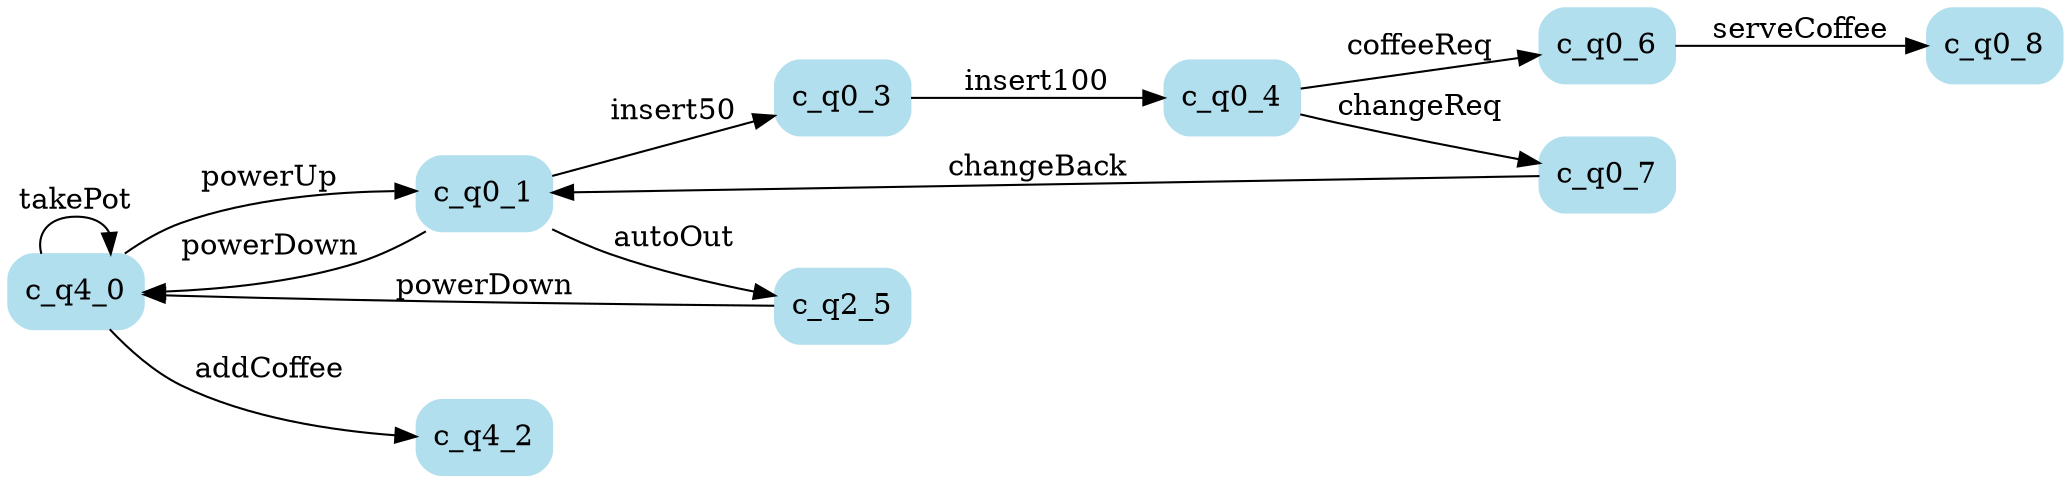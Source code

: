 digraph {

	rankdir="LR";
	node[shape="box", style="rounded, filled", color="lightblue2"];

	c_q4_0[label="c_q4_0"];
	c_q0_1[label="c_q0_1"];
	c_q4_2[label="c_q4_2"];
	c_q0_3[label="c_q0_3"];
	c_q0_4[label="c_q0_4"];
	c_q2_5[label="c_q2_5"];
	c_q0_6[label="c_q0_6"];
	c_q0_7[label="c_q0_7"];
	c_q0_8[label="c_q0_8"];

	c_q4_0 -> c_q0_1 [label="powerUp"];
	c_q4_0 -> c_q4_0 [label="takePot"];
	c_q4_0 -> c_q4_2 [label="addCoffee"];
	c_q0_1 -> c_q0_3 [label="insert50"];
	c_q0_3 -> c_q0_4 [label="insert100"];
	c_q0_1 -> c_q4_0 [label="powerDown"];
	c_q0_1 -> c_q2_5 [label="autoOut"];
	c_q0_4 -> c_q0_6 [label="coffeeReq"];
	c_q0_4 -> c_q0_7 [label="changeReq"];
	c_q0_6 -> c_q0_8 [label="serveCoffee"];
	c_q0_7 -> c_q0_1 [label="changeBack"];
	c_q2_5 -> c_q4_0 [label="powerDown"];

}
